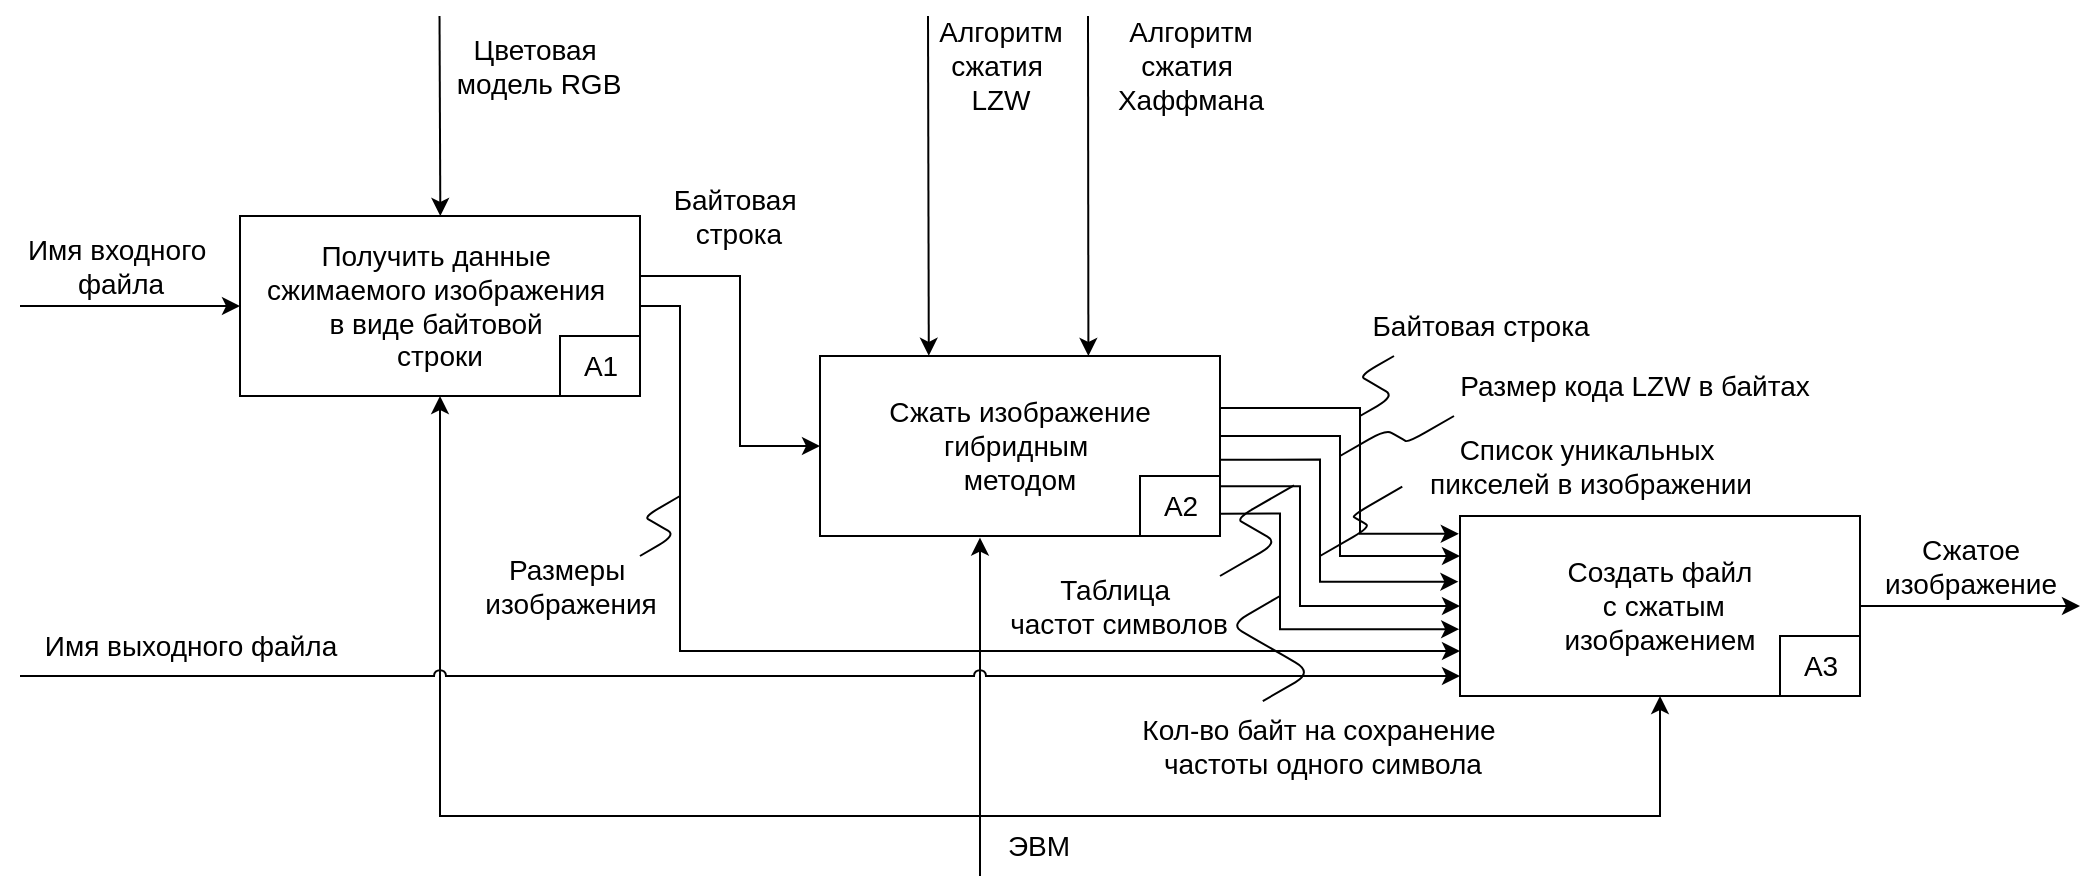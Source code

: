 <mxfile>
    <diagram id="ZWdekoGJzTY7XvXSQLcq" name="Страница 1">
        <mxGraphModel dx="1363" dy="1034" grid="1" gridSize="10" guides="1" tooltips="1" connect="1" arrows="1" fold="1" page="1" pageScale="1" pageWidth="827" pageHeight="1169" math="0" shadow="0">
            <root>
                <mxCell id="0"/>
                <mxCell id="1" parent="0"/>
                <mxCell id="2" style="edgeStyle=none;html=1;fontSize=14;entryX=0;entryY=0.5;entryDx=0;entryDy=0;jumpStyle=arc;" parent="1" target="9" edge="1">
                    <mxGeometry relative="1" as="geometry">
                        <mxPoint x="140" y="158" as="targetPoint"/>
                        <mxPoint x="30" y="180" as="sourcePoint"/>
                    </mxGeometry>
                </mxCell>
                <mxCell id="7" style="edgeStyle=none;html=1;fontSize=14;exitX=1;exitY=0.5;exitDx=0;exitDy=0;" parent="1" source="27" edge="1">
                    <mxGeometry relative="1" as="geometry">
                        <mxPoint x="1060" y="330" as="targetPoint"/>
                        <mxPoint x="1010" y="345.9" as="sourcePoint"/>
                    </mxGeometry>
                </mxCell>
                <mxCell id="8" style="edgeStyle=orthogonalEdgeStyle;html=1;fontSize=14;entryX=0.5;entryY=1;entryDx=0;entryDy=0;rounded=0;jumpStyle=arc;" parent="1" target="9" edge="1">
                    <mxGeometry relative="1" as="geometry">
                        <mxPoint x="280" y="315" as="targetPoint"/>
                        <mxPoint x="510" y="435" as="sourcePoint"/>
                        <Array as="points">
                            <mxPoint x="510" y="435"/>
                            <mxPoint x="240" y="435"/>
                        </Array>
                    </mxGeometry>
                </mxCell>
                <mxCell id="18" style="edgeStyle=orthogonalEdgeStyle;rounded=0;html=1;exitX=1;exitY=0.25;exitDx=0;exitDy=0;entryX=0;entryY=0.5;entryDx=0;entryDy=0;" parent="1" source="9" target="20" edge="1">
                    <mxGeometry relative="1" as="geometry">
                        <mxPoint x="404" y="250" as="targetPoint"/>
                        <Array as="points">
                            <mxPoint x="340" y="165"/>
                            <mxPoint x="390" y="165"/>
                            <mxPoint x="390" y="250"/>
                        </Array>
                    </mxGeometry>
                </mxCell>
                <mxCell id="9" value="&lt;span style=&quot;scrollbar-color: light-dark(#e2e2e2, #4b4b4b)&lt;br/&gt;&#x9;&#x9;&#x9;&#x9;&#x9;light-dark(#fbfbfb, var(--dark-panel-color)); font-size: 14px;&quot;&gt;&lt;font style=&quot;color: rgb(0, 0, 0);&quot;&gt;Получить данные&amp;nbsp;&lt;/font&gt;&lt;/span&gt;&lt;div style=&quot;scrollbar-color: light-dark(#e2e2e2, #4b4b4b)&lt;br/&gt;&#x9;&#x9;&#x9;&#x9;&#x9;light-dark(#fbfbfb, var(--dark-panel-color));&quot;&gt;&lt;font&gt;&lt;span style=&quot;scrollbar-color: light-dark(#e2e2e2, #4b4b4b)&lt;br/&gt;&#x9;&#x9;&#x9;&#x9;&#x9;light-dark(#fbfbfb, var(--dark-panel-color)); font-size: 14px;&quot;&gt;&lt;font style=&quot;color: rgb(0, 0, 0);&quot;&gt;сжимаемого&amp;nbsp;&lt;/font&gt;&lt;/span&gt;&lt;span style=&quot;color: light-dark(rgb(0, 0, 0), rgb(237, 237, 237)); font-size: 14px; background-color: transparent;&quot;&gt;изображения&amp;nbsp;&lt;/span&gt;&lt;/font&gt;&lt;/div&gt;&lt;div style=&quot;scrollbar-color: light-dark(#e2e2e2, #4b4b4b)&lt;br/&gt;&#x9;&#x9;&#x9;&#x9;&#x9;light-dark(#fbfbfb, var(--dark-panel-color));&quot;&gt;&lt;font&gt;&lt;span style=&quot;color: light-dark(rgb(0, 0, 0), rgb(237, 237, 237)); font-size: 14px; background-color: transparent;&quot;&gt;в виде&amp;nbsp;&lt;/span&gt;&lt;span style=&quot;background-color: transparent; scrollbar-color: light-dark(#e2e2e2, #4b4b4b)&lt;br/&gt;&#x9;&#x9;&#x9;&#x9;&#x9;light-dark(#fbfbfb, var(--dark-panel-color)); font-size: 14px;&quot;&gt;&lt;font style=&quot;color: rgb(0, 0, 0);&quot;&gt;байтовой&amp;nbsp;&lt;/font&gt;&lt;/span&gt;&lt;/font&gt;&lt;/div&gt;&lt;div style=&quot;scrollbar-color: light-dark(#e2e2e2, #4b4b4b)&lt;br/&gt;&#x9;&#x9;&#x9;&#x9;&#x9;light-dark(#fbfbfb, var(--dark-panel-color));&quot;&gt;&lt;span style=&quot;background-color: transparent; font-size: 14px;&quot;&gt;&lt;font style=&quot;color: rgb(0, 0, 0);&quot;&gt;строки&lt;/font&gt;&lt;/span&gt;&lt;/div&gt;" style="rounded=0;whiteSpace=wrap;html=1;" parent="1" vertex="1">
                    <mxGeometry x="140" y="135" width="200" height="90" as="geometry"/>
                </mxCell>
                <mxCell id="10" value="&lt;span style=&quot;color: rgb(0, 0, 0);&quot;&gt;Имя входного&amp;nbsp;&lt;/span&gt;&lt;div&gt;&lt;span style=&quot;color: rgb(0, 0, 0);&quot;&gt;файла&lt;/span&gt;&lt;/div&gt;" style="text;html=1;align=center;verticalAlign=middle;resizable=0;points=[];autosize=1;strokeColor=none;fillColor=none;fontSize=14;" parent="1" vertex="1">
                    <mxGeometry x="20" y="135" width="120" height="50" as="geometry"/>
                </mxCell>
                <mxCell id="15" value="Сжатое &lt;br&gt;изображение" style="text;html=1;align=center;verticalAlign=middle;resizable=0;points=[];autosize=1;strokeColor=none;fillColor=none;fontSize=14;" parent="1" vertex="1">
                    <mxGeometry x="950" y="285" width="110" height="50" as="geometry"/>
                </mxCell>
                <mxCell id="16" value="ЭВМ" style="text;html=1;align=center;verticalAlign=middle;resizable=0;points=[];autosize=1;strokeColor=none;fillColor=none;fontSize=14;" parent="1" vertex="1">
                    <mxGeometry x="514" y="435" width="50" height="30" as="geometry"/>
                </mxCell>
                <mxCell id="17" value="A1" style="text;html=1;align=center;verticalAlign=middle;resizable=0;points=[];autosize=1;strokeColor=default;fillColor=none;fontSize=14;" parent="1" vertex="1">
                    <mxGeometry x="300" y="195" width="40" height="30" as="geometry"/>
                </mxCell>
                <mxCell id="19" value="&lt;font style=&quot;font-size: 14px;&quot;&gt;&lt;font style=&quot;color: rgb(0, 0, 0);&quot;&gt;Байтовая&lt;/font&gt;&amp;nbsp;&lt;/font&gt;&lt;div&gt;&lt;font style=&quot;font-size: 14px; color: rgb(0, 0, 0);&quot;&gt;строка&lt;/font&gt;&lt;/div&gt;" style="text;html=1;align=center;verticalAlign=middle;resizable=0;points=[];autosize=1;strokeColor=none;fillColor=none;" parent="1" vertex="1">
                    <mxGeometry x="344" y="109.91" width="90" height="50" as="geometry"/>
                </mxCell>
                <mxCell id="192" style="edgeStyle=orthogonalEdgeStyle;html=1;exitX=1.001;exitY=0.723;exitDx=0;exitDy=0;entryX=0;entryY=0.5;entryDx=0;entryDy=0;rounded=0;exitPerimeter=0;" parent="1" source="20" target="27" edge="1">
                    <mxGeometry relative="1" as="geometry">
                        <Array as="points">
                            <mxPoint x="670" y="270"/>
                            <mxPoint x="670" y="330"/>
                        </Array>
                    </mxGeometry>
                </mxCell>
                <mxCell id="20" value="&lt;span style=&quot;font-size: 14px; background-color: transparent;&quot;&gt;&lt;font style=&quot;color: rgb(0, 0, 0);&quot;&gt;Сжать изображение гибридным&amp;nbsp;&lt;/font&gt;&lt;/span&gt;&lt;div&gt;&lt;span style=&quot;font-size: 14px; background-color: transparent;&quot;&gt;&lt;font style=&quot;color: rgb(0, 0, 0);&quot;&gt;методом&lt;/font&gt;&lt;/span&gt;&lt;/div&gt;" style="rounded=0;whiteSpace=wrap;html=1;" parent="1" vertex="1">
                    <mxGeometry x="430" y="205" width="200" height="90" as="geometry"/>
                </mxCell>
                <mxCell id="21" value="A2" style="text;html=1;align=center;verticalAlign=middle;resizable=0;points=[];autosize=1;strokeColor=default;fillColor=none;fontSize=14;" parent="1" vertex="1">
                    <mxGeometry x="590" y="265" width="40" height="30" as="geometry"/>
                </mxCell>
                <mxCell id="35" style="edgeStyle=orthogonalEdgeStyle;rounded=0;jumpStyle=arc;html=1;entryX=0.4;entryY=1.009;entryDx=0;entryDy=0;fontSize=14;entryPerimeter=0;" parent="1" target="20" edge="1">
                    <mxGeometry relative="1" as="geometry">
                        <mxPoint x="510" y="455" as="sourcePoint"/>
                        <Array as="points">
                            <mxPoint x="510" y="455"/>
                        </Array>
                    </mxGeometry>
                </mxCell>
                <mxCell id="44" style="edgeStyle=orthogonalEdgeStyle;rounded=0;jumpStyle=arc;html=1;" parent="1" edge="1">
                    <mxGeometry relative="1" as="geometry">
                        <mxPoint x="750" y="365" as="targetPoint"/>
                        <Array as="points">
                            <mxPoint x="200" y="365"/>
                            <mxPoint x="200" y="365"/>
                        </Array>
                        <mxPoint x="30" y="365" as="sourcePoint"/>
                    </mxGeometry>
                </mxCell>
                <mxCell id="34" style="edgeStyle=orthogonalEdgeStyle;rounded=0;jumpStyle=arc;html=1;fontSize=14;entryX=0.5;entryY=1;entryDx=0;entryDy=0;" parent="1" target="27" edge="1">
                    <mxGeometry relative="1" as="geometry">
                        <mxPoint x="850" y="425" as="targetPoint"/>
                        <mxPoint x="510" y="465" as="sourcePoint"/>
                        <Array as="points">
                            <mxPoint x="510" y="435"/>
                            <mxPoint x="850" y="435"/>
                        </Array>
                    </mxGeometry>
                </mxCell>
                <mxCell id="27" value="&lt;span style=&quot;font-size: 14px;&quot;&gt;&lt;font style=&quot;color: rgb(0, 0, 0);&quot;&gt;Создать файл&lt;br&gt;&amp;nbsp;с сжатым &lt;/font&gt;&lt;br&gt;&lt;font style=&quot;color: rgb(0, 0, 0);&quot;&gt;изображением&lt;/font&gt;&lt;/span&gt;" style="rounded=0;whiteSpace=wrap;html=1;" parent="1" vertex="1">
                    <mxGeometry x="750" y="285" width="200" height="90" as="geometry"/>
                </mxCell>
                <mxCell id="30" value="A3" style="text;html=1;align=center;verticalAlign=middle;resizable=0;points=[];autosize=1;strokeColor=default;fillColor=none;fontSize=14;" parent="1" vertex="1">
                    <mxGeometry x="910" y="345" width="40" height="30" as="geometry"/>
                </mxCell>
                <mxCell id="41" value="Байтовая строка" style="text;html=1;align=center;verticalAlign=middle;resizable=0;points=[];autosize=1;strokeColor=none;fillColor=none;fontSize=14;" parent="1" vertex="1">
                    <mxGeometry x="690" y="175" width="140" height="30" as="geometry"/>
                </mxCell>
                <mxCell id="50" style="edgeStyle=orthogonalEdgeStyle;rounded=0;jumpStyle=arc;html=1;exitX=1.001;exitY=0.289;exitDx=0;exitDy=0;entryX=-0.003;entryY=0.099;entryDx=0;entryDy=0;entryPerimeter=0;startArrow=none;startFill=0;exitPerimeter=0;" parent="1" source="20" target="27" edge="1">
                    <mxGeometry relative="1" as="geometry">
                        <mxPoint x="680" y="308" as="sourcePoint"/>
                        <Array as="points">
                            <mxPoint x="700" y="231"/>
                            <mxPoint x="700" y="294"/>
                        </Array>
                        <mxPoint x="760" y="295" as="targetPoint"/>
                    </mxGeometry>
                </mxCell>
                <mxCell id="129" style="edgeStyle=orthogonalEdgeStyle;html=1;rounded=0;curved=0;exitX=0.999;exitY=0.576;exitDx=0;exitDy=0;exitPerimeter=0;entryX=-0.004;entryY=0.365;entryDx=0;entryDy=0;entryPerimeter=0;" parent="1" source="20" target="27" edge="1">
                    <mxGeometry relative="1" as="geometry">
                        <mxPoint x="750" y="330" as="targetPoint"/>
                        <mxPoint x="630" y="255" as="sourcePoint"/>
                        <Array as="points">
                            <mxPoint x="680" y="257"/>
                            <mxPoint x="680" y="318"/>
                        </Array>
                    </mxGeometry>
                </mxCell>
                <mxCell id="49" value="&lt;font style=&quot;color: rgb(0, 0, 0);&quot;&gt;Таблица&amp;nbsp;&lt;/font&gt;&lt;div&gt;&lt;font&gt;&lt;font style=&quot;color: rgb(0, 0, 0);&quot;&gt;частот&amp;nbsp;&lt;/font&gt;&lt;span style=&quot;background-color: transparent;&quot;&gt;&lt;font style=&quot;color: rgb(0, 0, 0);&quot;&gt;символов&lt;/font&gt;&lt;/span&gt;&lt;/font&gt;&lt;/div&gt;" style="text;html=1;align=center;verticalAlign=middle;resizable=0;points=[];autosize=1;strokeColor=none;fillColor=none;fontSize=14;" parent="1" vertex="1">
                    <mxGeometry x="514" y="305" width="130" height="50" as="geometry"/>
                </mxCell>
                <mxCell id="105" value="&lt;span style=&quot;color: rgb(0, 0, 0);&quot;&gt;Имя выходного файла&lt;/span&gt;" style="text;html=1;align=center;verticalAlign=middle;resizable=0;points=[];autosize=1;strokeColor=none;fillColor=none;fontSize=14;" parent="1" vertex="1">
                    <mxGeometry x="30" y="335" width="170" height="30" as="geometry"/>
                </mxCell>
                <mxCell id="108" value="&lt;font style=&quot;color: rgb(0, 0, 0);&quot;&gt;Размер&amp;nbsp;&lt;/font&gt;&lt;span style=&quot;background-color: transparent;&quot;&gt;&lt;font style=&quot;color: rgb(0, 0, 0);&quot;&gt;кода&lt;/font&gt; &lt;font style=&quot;color: rgb(0, 0, 0);&quot;&gt;LZW&amp;nbsp;&lt;/font&gt;&lt;/span&gt;&lt;span style=&quot;background-color: transparent;&quot;&gt;&lt;font style=&quot;color: rgb(0, 0, 0);&quot;&gt;в байтах&lt;/font&gt;&lt;/span&gt;" style="text;html=1;align=center;verticalAlign=middle;resizable=0;points=[];autosize=1;strokeColor=none;fillColor=none;fontSize=14;" parent="1" vertex="1">
                    <mxGeometry x="737" y="205" width="200" height="30" as="geometry"/>
                </mxCell>
                <mxCell id="110" style="edgeStyle=orthogonalEdgeStyle;rounded=0;jumpStyle=arc;html=1;" parent="1" edge="1">
                    <mxGeometry relative="1" as="geometry">
                        <mxPoint x="750" y="305" as="targetPoint"/>
                        <Array as="points">
                            <mxPoint x="690" y="245"/>
                            <mxPoint x="690" y="305"/>
                            <mxPoint x="750" y="305"/>
                        </Array>
                        <mxPoint x="630" y="245" as="sourcePoint"/>
                    </mxGeometry>
                </mxCell>
                <mxCell id="130" value="&lt;font style=&quot;color: rgb(0, 0, 0);&quot;&gt;Список уникальных&amp;nbsp;&lt;/font&gt;&lt;div&gt;&lt;font&gt;&lt;span style=&quot;background-color: transparent;&quot;&gt;&lt;font style=&quot;color: rgb(0, 0, 0);&quot;&gt;пикселей&amp;nbsp;&lt;/font&gt;&lt;/span&gt;&lt;span style=&quot;color: light-dark(rgb(0, 0, 0), rgb(237, 237, 237)); background-color: transparent;&quot;&gt;в&amp;nbsp;&lt;/span&gt;&lt;span style=&quot;color: light-dark(rgb(0, 0, 0), rgb(237, 237, 237)); background-color: transparent;&quot;&gt;изображении&lt;/span&gt;&lt;/font&gt;&lt;/div&gt;" style="text;html=1;align=center;verticalAlign=middle;resizable=0;points=[];autosize=1;strokeColor=none;fillColor=none;fontSize=14;" parent="1" vertex="1">
                    <mxGeometry x="720" y="235.0" width="190" height="50" as="geometry"/>
                </mxCell>
                <mxCell id="179" style="edgeStyle=none;html=1;fontSize=14;entryX=0.352;entryY=0;entryDx=0;entryDy=0;entryPerimeter=0;" parent="1" edge="1">
                    <mxGeometry relative="1" as="geometry">
                        <mxPoint x="484.4" y="204.91" as="targetPoint"/>
                        <mxPoint x="484" y="35" as="sourcePoint"/>
                    </mxGeometry>
                </mxCell>
                <mxCell id="180" style="edgeStyle=none;html=1;fontSize=14;entryX=0.651;entryY=0.001;entryDx=0;entryDy=0;entryPerimeter=0;" parent="1" edge="1">
                    <mxGeometry relative="1" as="geometry">
                        <mxPoint x="564.2" y="205.0" as="targetPoint"/>
                        <mxPoint x="564" y="35" as="sourcePoint"/>
                    </mxGeometry>
                </mxCell>
                <mxCell id="181" value="Алгоритм &lt;br&gt;сжатия&amp;nbsp;&lt;div&gt;&lt;font style=&quot;color: rgb(0, 0, 0);&quot;&gt;LZW&lt;/font&gt;&lt;/div&gt;" style="text;html=1;align=center;verticalAlign=middle;resizable=0;points=[];autosize=1;strokeColor=none;fillColor=none;fontSize=14;" parent="1" vertex="1">
                    <mxGeometry x="475" y="30" width="90" height="60" as="geometry"/>
                </mxCell>
                <mxCell id="182" value="Алгоритм&lt;br&gt;сжатия&amp;nbsp;&lt;div&gt;&lt;font style=&quot;color: rgb(0, 0, 0);&quot;&gt;Хаффмана&lt;/font&gt;&lt;/div&gt;" style="text;html=1;align=center;verticalAlign=middle;resizable=0;points=[];autosize=1;strokeColor=none;fillColor=none;fontSize=14;" parent="1" vertex="1">
                    <mxGeometry x="565" y="30" width="100" height="60" as="geometry"/>
                </mxCell>
                <mxCell id="189" value="" style="edgeStyle=isometricEdgeStyle;endArrow=none;html=1;" parent="1" edge="1">
                    <mxGeometry width="50" height="100" relative="1" as="geometry">
                        <mxPoint x="700" y="235" as="sourcePoint"/>
                        <mxPoint x="717" y="205" as="targetPoint"/>
                    </mxGeometry>
                </mxCell>
                <mxCell id="191" value="&lt;font style=&quot;color: rgb(0, 0, 0);&quot;&gt;Кол-во байт на сохранение&lt;/font&gt;&lt;div&gt;&lt;font style=&quot;color: rgb(0, 0, 0);&quot;&gt;&amp;nbsp;частоты одного символа&lt;/font&gt;&lt;/div&gt;" style="text;html=1;align=center;verticalAlign=middle;resizable=0;points=[];autosize=1;strokeColor=none;fillColor=none;fontSize=14;" parent="1" vertex="1">
                    <mxGeometry x="579" y="375" width="200" height="50" as="geometry"/>
                </mxCell>
                <mxCell id="193" style="edgeStyle=orthogonalEdgeStyle;html=1;rounded=0;exitX=1.002;exitY=0.876;exitDx=0;exitDy=0;exitPerimeter=0;entryX=-0.002;entryY=0.629;entryDx=0;entryDy=0;entryPerimeter=0;" parent="1" source="20" target="27" edge="1">
                    <mxGeometry relative="1" as="geometry">
                        <mxPoint x="630" y="275" as="sourcePoint"/>
                        <mxPoint x="750" y="365" as="targetPoint"/>
                        <Array as="points">
                            <mxPoint x="660" y="284"/>
                            <mxPoint x="660" y="342"/>
                        </Array>
                    </mxGeometry>
                </mxCell>
                <mxCell id="194" value="" style="edgeStyle=isometricEdgeStyle;endArrow=none;html=1;entryX=0.05;entryY=1;entryDx=0;entryDy=0;entryPerimeter=0;" parent="1" target="108" edge="1">
                    <mxGeometry width="50" height="100" relative="1" as="geometry">
                        <mxPoint x="690" y="255" as="sourcePoint"/>
                        <mxPoint x="720" y="245" as="targetPoint"/>
                    </mxGeometry>
                </mxCell>
                <mxCell id="197" value="" style="edgeStyle=isometricEdgeStyle;endArrow=none;html=1;entryX=0.006;entryY=0.707;entryDx=0;entryDy=0;entryPerimeter=0;" parent="1" target="130" edge="1">
                    <mxGeometry width="50" height="100" relative="1" as="geometry">
                        <mxPoint x="680" y="305" as="sourcePoint"/>
                        <mxPoint x="710" y="265" as="targetPoint"/>
                    </mxGeometry>
                </mxCell>
                <mxCell id="198" value="" style="edgeStyle=isometricEdgeStyle;endArrow=none;html=1;exitX=0.362;exitY=0.051;exitDx=0;exitDy=0;exitPerimeter=0;" parent="1" source="191" edge="1">
                    <mxGeometry width="50" height="100" relative="1" as="geometry">
                        <mxPoint x="660" y="455" as="sourcePoint"/>
                        <mxPoint x="660" y="325" as="targetPoint"/>
                    </mxGeometry>
                </mxCell>
                <mxCell id="202" style="edgeStyle=orthogonalEdgeStyle;html=1;exitX=1;exitY=0.5;exitDx=0;exitDy=0;entryX=0;entryY=0.75;entryDx=0;entryDy=0;rounded=0;curved=0;" parent="1" source="9" target="27" edge="1">
                    <mxGeometry relative="1" as="geometry">
                        <Array as="points">
                            <mxPoint x="360" y="180"/>
                            <mxPoint x="360" y="352"/>
                        </Array>
                    </mxGeometry>
                </mxCell>
                <mxCell id="204" value="&lt;span style=&quot;font-size: 14px;&quot;&gt;&lt;font style=&quot;color: rgb(0, 0, 0);&quot;&gt;Размеры&amp;nbsp;&lt;/font&gt;&lt;/span&gt;&lt;div&gt;&lt;span style=&quot;font-size: 14px;&quot;&gt;&lt;font style=&quot;color: rgb(0, 0, 0);&quot;&gt;изображения&lt;/font&gt;&lt;/span&gt;&lt;/div&gt;" style="text;html=1;align=center;verticalAlign=middle;resizable=0;points=[];autosize=1;strokeColor=none;fillColor=none;" parent="1" vertex="1">
                    <mxGeometry x="250" y="295" width="110" height="50" as="geometry"/>
                </mxCell>
                <mxCell id="207" value="" style="edgeStyle=isometricEdgeStyle;endArrow=none;html=1;" parent="1" edge="1">
                    <mxGeometry width="50" height="100" relative="1" as="geometry">
                        <mxPoint x="630" y="315" as="sourcePoint"/>
                        <mxPoint x="667" y="269.65" as="targetPoint"/>
                    </mxGeometry>
                </mxCell>
                <mxCell id="208" value="" style="edgeStyle=isometricEdgeStyle;endArrow=none;html=1;exitX=0.818;exitY=0.2;exitDx=0;exitDy=0;exitPerimeter=0;" parent="1" source="204" edge="1">
                    <mxGeometry width="50" height="100" relative="1" as="geometry">
                        <mxPoint x="305.8" y="310" as="sourcePoint"/>
                        <mxPoint x="360" y="275" as="targetPoint"/>
                    </mxGeometry>
                </mxCell>
                <mxCell id="233" style="edgeStyle=none;html=1;fontSize=14;entryX=0.352;entryY=0;entryDx=0;entryDy=0;entryPerimeter=0;" parent="1" edge="1">
                    <mxGeometry relative="1" as="geometry">
                        <mxPoint x="240.16" y="135" as="targetPoint"/>
                        <mxPoint x="239.76" y="35" as="sourcePoint"/>
                    </mxGeometry>
                </mxCell>
                <mxCell id="234" value="Цветовая&amp;nbsp;&lt;div&gt;&lt;font&gt;&lt;font style=&quot;color: rgb(0, 0, 0);&quot;&gt;модель&amp;nbsp;&lt;/font&gt;&lt;span style=&quot;background-color: transparent;&quot;&gt;&lt;font style=&quot;color: rgb(0, 0, 0);&quot;&gt;RGB&lt;/font&gt;&lt;/span&gt;&lt;/font&gt;&lt;/div&gt;" style="text;html=1;align=center;verticalAlign=middle;resizable=0;points=[];autosize=1;strokeColor=none;fillColor=none;fontSize=14;" parent="1" vertex="1">
                    <mxGeometry x="234" y="35" width="110" height="50" as="geometry"/>
                </mxCell>
            </root>
        </mxGraphModel>
    </diagram>
</mxfile>